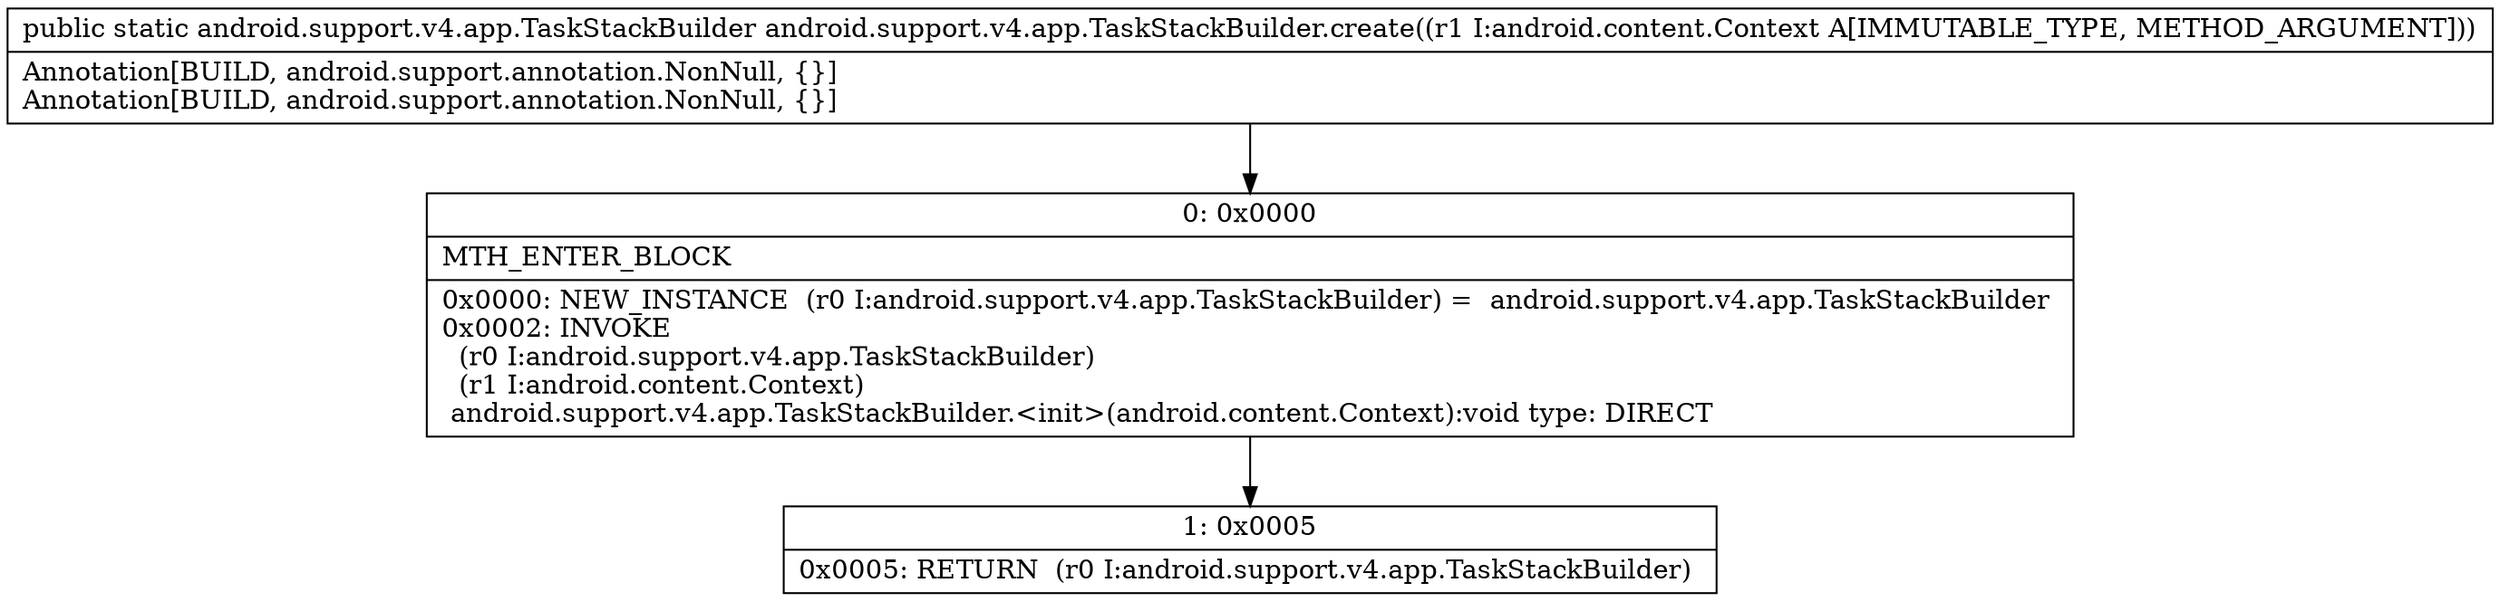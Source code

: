 digraph "CFG forandroid.support.v4.app.TaskStackBuilder.create(Landroid\/content\/Context;)Landroid\/support\/v4\/app\/TaskStackBuilder;" {
Node_0 [shape=record,label="{0\:\ 0x0000|MTH_ENTER_BLOCK\l|0x0000: NEW_INSTANCE  (r0 I:android.support.v4.app.TaskStackBuilder) =  android.support.v4.app.TaskStackBuilder \l0x0002: INVOKE  \l  (r0 I:android.support.v4.app.TaskStackBuilder)\l  (r1 I:android.content.Context)\l android.support.v4.app.TaskStackBuilder.\<init\>(android.content.Context):void type: DIRECT \l}"];
Node_1 [shape=record,label="{1\:\ 0x0005|0x0005: RETURN  (r0 I:android.support.v4.app.TaskStackBuilder) \l}"];
MethodNode[shape=record,label="{public static android.support.v4.app.TaskStackBuilder android.support.v4.app.TaskStackBuilder.create((r1 I:android.content.Context A[IMMUTABLE_TYPE, METHOD_ARGUMENT]))  | Annotation[BUILD, android.support.annotation.NonNull, \{\}]\lAnnotation[BUILD, android.support.annotation.NonNull, \{\}]\l}"];
MethodNode -> Node_0;
Node_0 -> Node_1;
}

